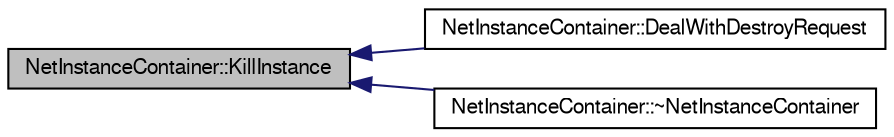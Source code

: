 digraph G
{
  edge [fontname="FreeSans",fontsize="10",labelfontname="FreeSans",labelfontsize="10"];
  node [fontname="FreeSans",fontsize="10",shape=record];
  rankdir=LR;
  Node1 [label="NetInstanceContainer::KillInstance",height=0.2,width=0.4,color="black", fillcolor="grey75", style="filled" fontcolor="black"];
  Node1 -> Node2 [dir=back,color="midnightblue",fontsize="10",style="solid",fontname="FreeSans"];
  Node2 [label="NetInstanceContainer::DealWithDestroyRequest",height=0.2,width=0.4,color="black", fillcolor="white", style="filled",URL="$class_net_instance_container.html#ae764055a9622d4b91494146f9334eb4c"];
  Node1 -> Node3 [dir=back,color="midnightblue",fontsize="10",style="solid",fontname="FreeSans"];
  Node3 [label="NetInstanceContainer::~NetInstanceContainer",height=0.2,width=0.4,color="black", fillcolor="white", style="filled",URL="$class_net_instance_container.html#adf23fb84b078dbb6cd6b520cd19fc68a"];
}
